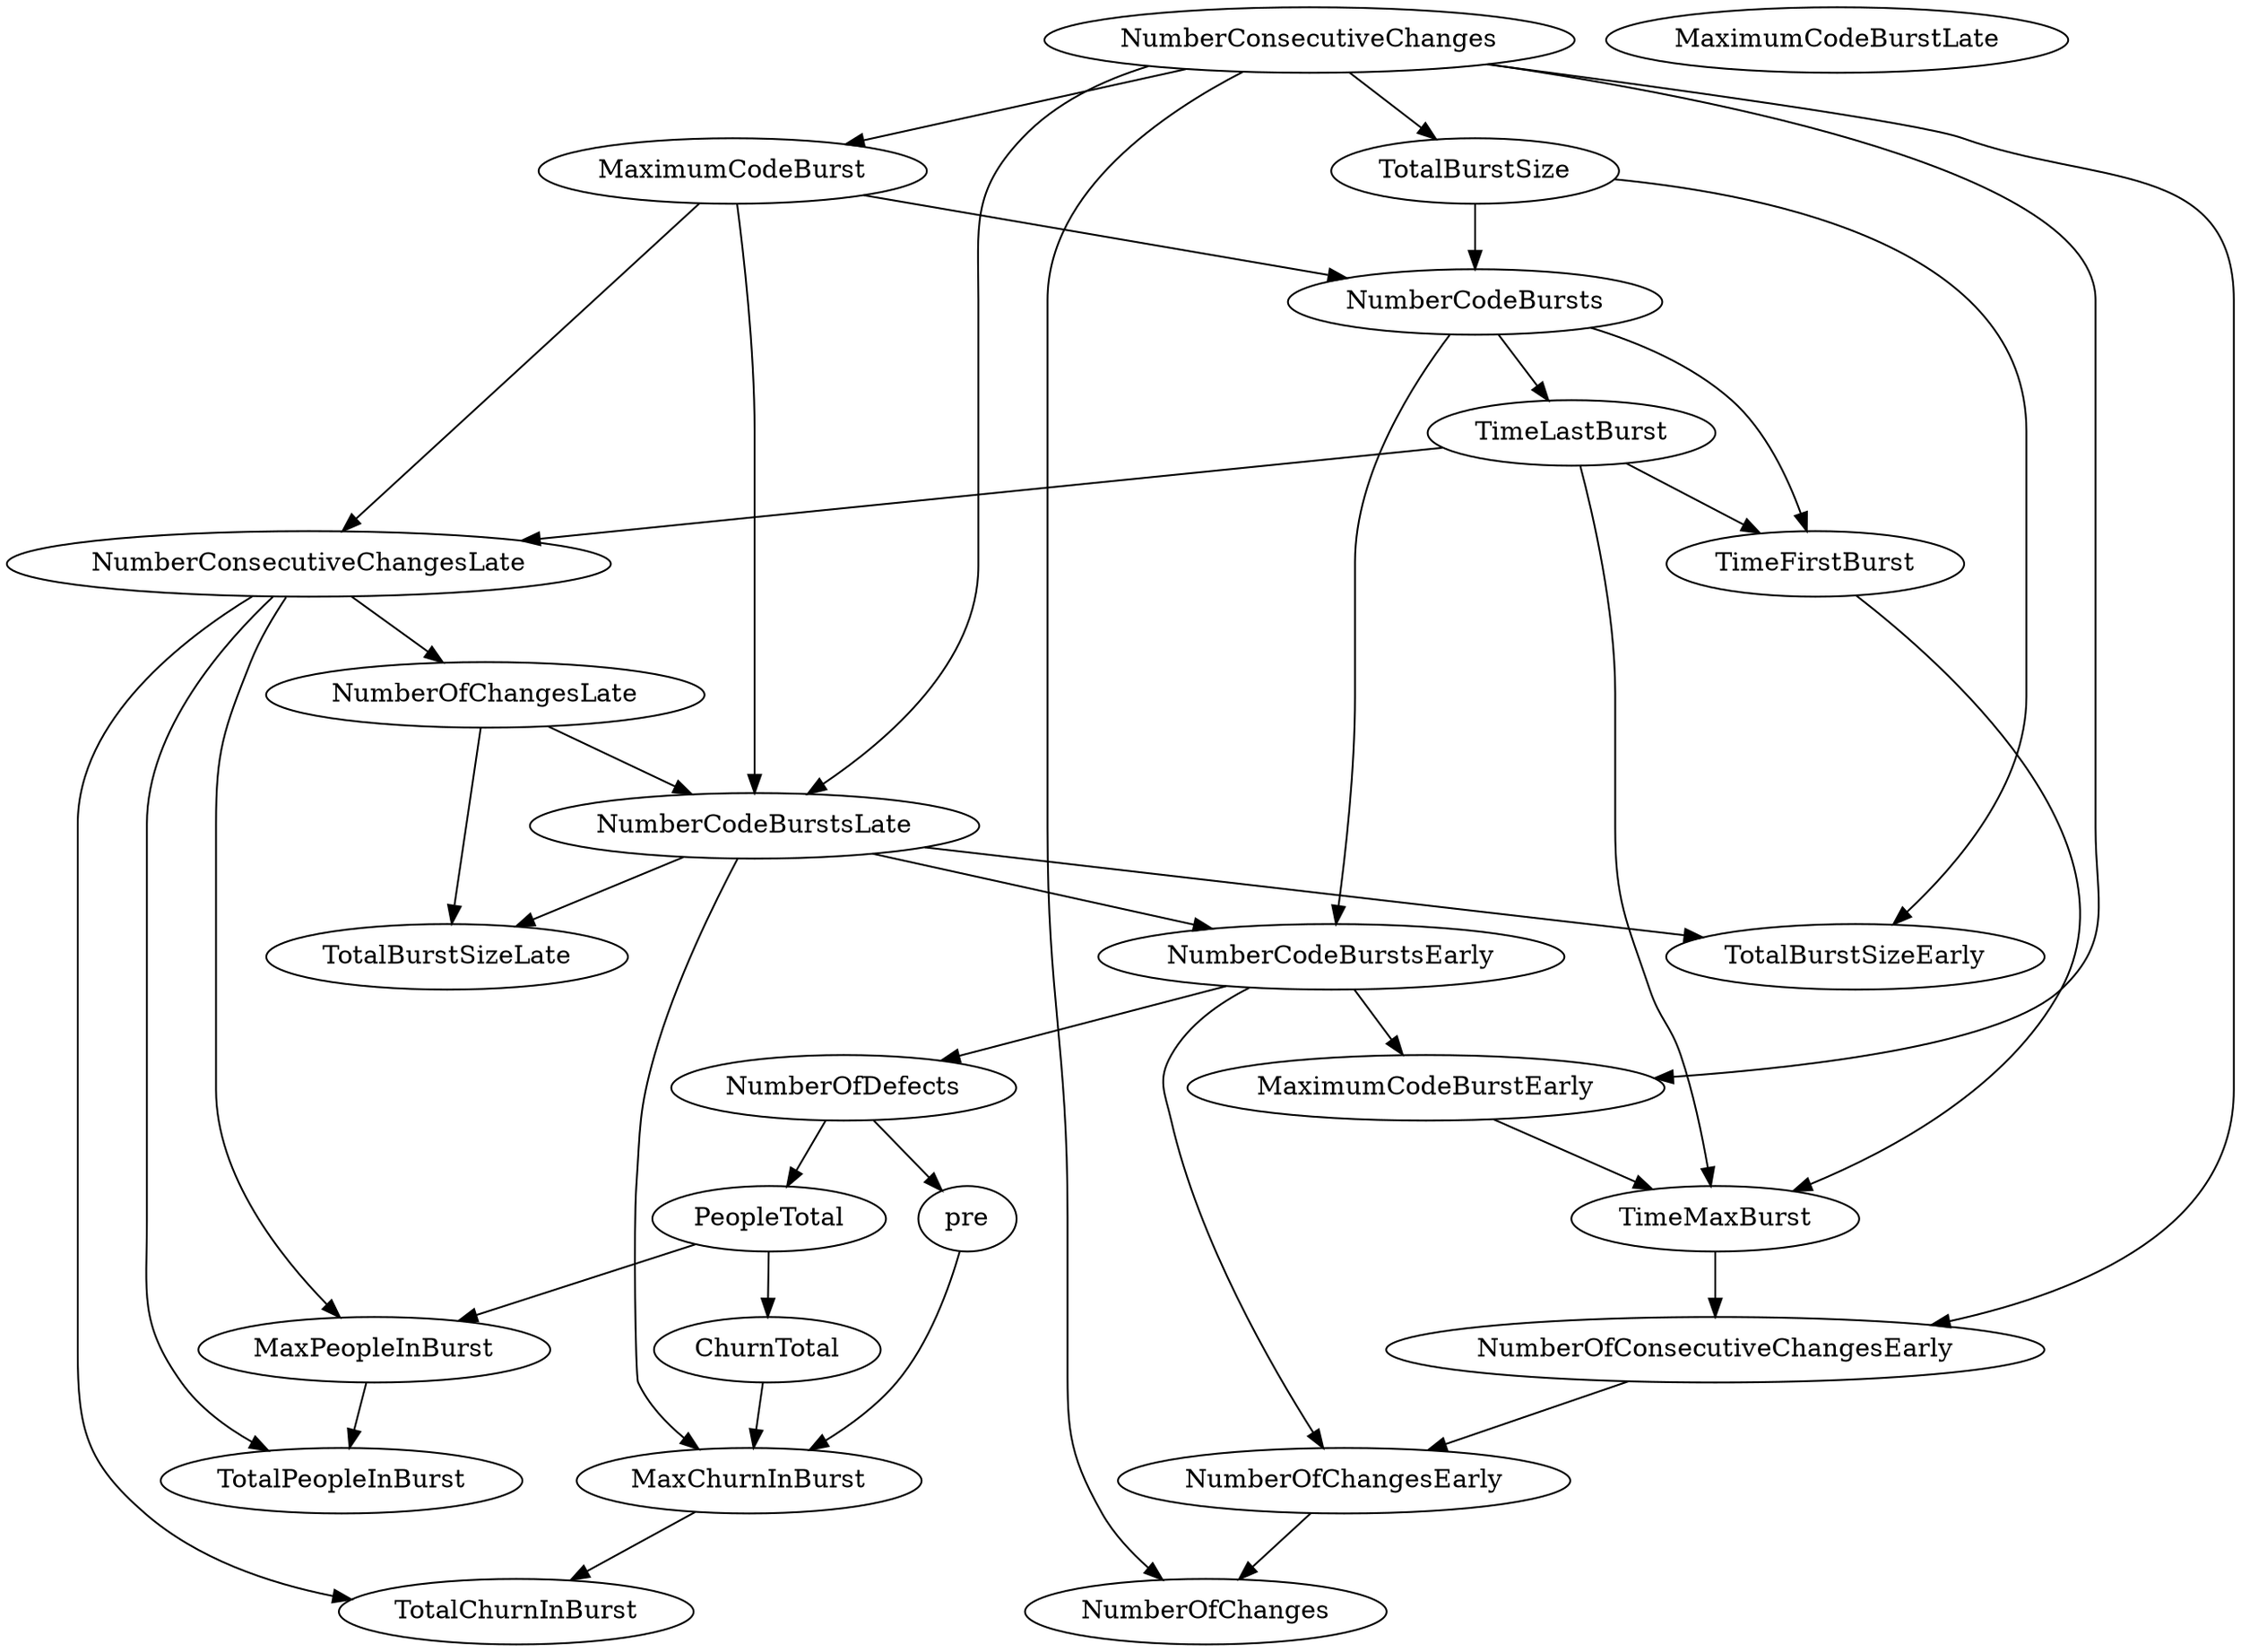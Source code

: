 digraph {
   TotalPeopleInBurst;
   MaximumCodeBurstLate;
   NumberOfChanges;
   MaxPeopleInBurst;
   TotalBurstSizeLate;
   NumberCodeBurstsLate;
   NumberOfChangesLate;
   NumberOfChangesEarly;
   MaxChurnInBurst;
   MaximumCodeBurstEarly;
   NumberCodeBurstsEarly;
   TimeFirstBurst;
   TotalChurnInBurst;
   ChurnTotal;
   MaximumCodeBurst;
   NumberOfConsecutiveChangesEarly;
   NumberConsecutiveChangesLate;
   TotalBurstSizeEarly;
   TotalBurstSize;
   TimeMaxBurst;
   NumberConsecutiveChanges;
   TimeLastBurst;
   NumberCodeBursts;
   PeopleTotal;
   pre;
   NumberOfDefects;
   MaxPeopleInBurst -> TotalPeopleInBurst;
   NumberCodeBurstsLate -> TotalBurstSizeLate;
   NumberCodeBurstsLate -> MaxChurnInBurst;
   NumberCodeBurstsLate -> NumberCodeBurstsEarly;
   NumberCodeBurstsLate -> TotalBurstSizeEarly;
   NumberOfChangesLate -> TotalBurstSizeLate;
   NumberOfChangesLate -> NumberCodeBurstsLate;
   NumberOfChangesEarly -> NumberOfChanges;
   MaxChurnInBurst -> TotalChurnInBurst;
   MaximumCodeBurstEarly -> TimeMaxBurst;
   NumberCodeBurstsEarly -> NumberOfChangesEarly;
   NumberCodeBurstsEarly -> MaximumCodeBurstEarly;
   NumberCodeBurstsEarly -> NumberOfDefects;
   TimeFirstBurst -> TimeMaxBurst;
   ChurnTotal -> MaxChurnInBurst;
   MaximumCodeBurst -> NumberCodeBurstsLate;
   MaximumCodeBurst -> NumberConsecutiveChangesLate;
   MaximumCodeBurst -> NumberCodeBursts;
   NumberOfConsecutiveChangesEarly -> NumberOfChangesEarly;
   NumberConsecutiveChangesLate -> TotalPeopleInBurst;
   NumberConsecutiveChangesLate -> MaxPeopleInBurst;
   NumberConsecutiveChangesLate -> NumberOfChangesLate;
   NumberConsecutiveChangesLate -> TotalChurnInBurst;
   TotalBurstSize -> TotalBurstSizeEarly;
   TotalBurstSize -> NumberCodeBursts;
   TimeMaxBurst -> NumberOfConsecutiveChangesEarly;
   NumberConsecutiveChanges -> NumberOfChanges;
   NumberConsecutiveChanges -> NumberCodeBurstsLate;
   NumberConsecutiveChanges -> MaximumCodeBurstEarly;
   NumberConsecutiveChanges -> MaximumCodeBurst;
   NumberConsecutiveChanges -> NumberOfConsecutiveChangesEarly;
   NumberConsecutiveChanges -> TotalBurstSize;
   TimeLastBurst -> TimeFirstBurst;
   TimeLastBurst -> NumberConsecutiveChangesLate;
   TimeLastBurst -> TimeMaxBurst;
   NumberCodeBursts -> NumberCodeBurstsEarly;
   NumberCodeBursts -> TimeFirstBurst;
   NumberCodeBursts -> TimeLastBurst;
   PeopleTotal -> MaxPeopleInBurst;
   PeopleTotal -> ChurnTotal;
   pre -> MaxChurnInBurst;
   NumberOfDefects -> PeopleTotal;
   NumberOfDefects -> pre;
}
